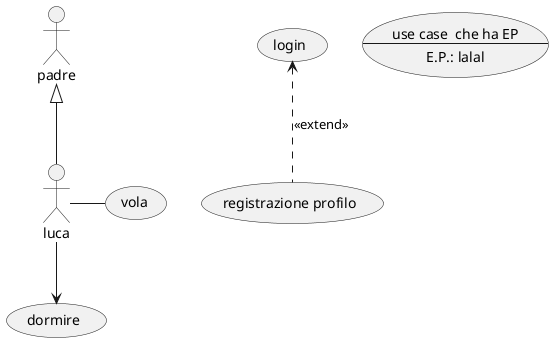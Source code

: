 @startuml
' SADKJFGBKSJFB
:luca: as lc
:padre:

(vola) as uc1
(dormire) as uc2
(login) as lg
(registrazione profilo) as rp
lc - uc1
lc --> uc2

:padre: <|-- lc

lg <.. rp : <<extend>>

usecase expExample as "
use case  che ha EP
--
E.P.: lalal
"

@enduml